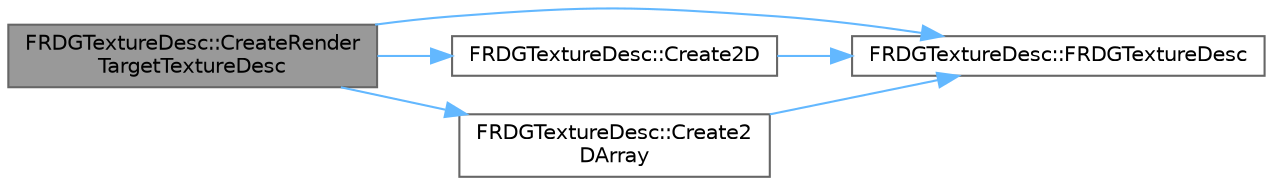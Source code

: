 digraph "FRDGTextureDesc::CreateRenderTargetTextureDesc"
{
 // INTERACTIVE_SVG=YES
 // LATEX_PDF_SIZE
  bgcolor="transparent";
  edge [fontname=Helvetica,fontsize=10,labelfontname=Helvetica,labelfontsize=10];
  node [fontname=Helvetica,fontsize=10,shape=box,height=0.2,width=0.4];
  rankdir="LR";
  Node1 [id="Node000001",label="FRDGTextureDesc::CreateRender\lTargetTextureDesc",height=0.2,width=0.4,color="gray40", fillcolor="grey60", style="filled", fontcolor="black",tooltip=" "];
  Node1 -> Node2 [id="edge1_Node000001_Node000002",color="steelblue1",style="solid",tooltip=" "];
  Node2 [id="Node000002",label="FRDGTextureDesc::FRDGTextureDesc",height=0.2,width=0.4,color="grey40", fillcolor="white", style="filled",URL="$d6/d67/structFRDGTextureDesc.html#ab1e944f4dc10a9c1a695cc78ae6474cf",tooltip=" "];
  Node1 -> Node3 [id="edge2_Node000001_Node000003",color="steelblue1",style="solid",tooltip=" "];
  Node3 [id="Node000003",label="FRDGTextureDesc::Create2D",height=0.2,width=0.4,color="grey40", fillcolor="white", style="filled",URL="$d6/d67/structFRDGTextureDesc.html#ac8699bb3ef3465643a0de92bd62e768c",tooltip=" "];
  Node3 -> Node2 [id="edge3_Node000003_Node000002",color="steelblue1",style="solid",tooltip=" "];
  Node1 -> Node4 [id="edge4_Node000001_Node000004",color="steelblue1",style="solid",tooltip=" "];
  Node4 [id="Node000004",label="FRDGTextureDesc::Create2\lDArray",height=0.2,width=0.4,color="grey40", fillcolor="white", style="filled",URL="$d6/d67/structFRDGTextureDesc.html#a7ec78a49869cc50bef0911f30a5954cc",tooltip=" "];
  Node4 -> Node2 [id="edge5_Node000004_Node000002",color="steelblue1",style="solid",tooltip=" "];
}
